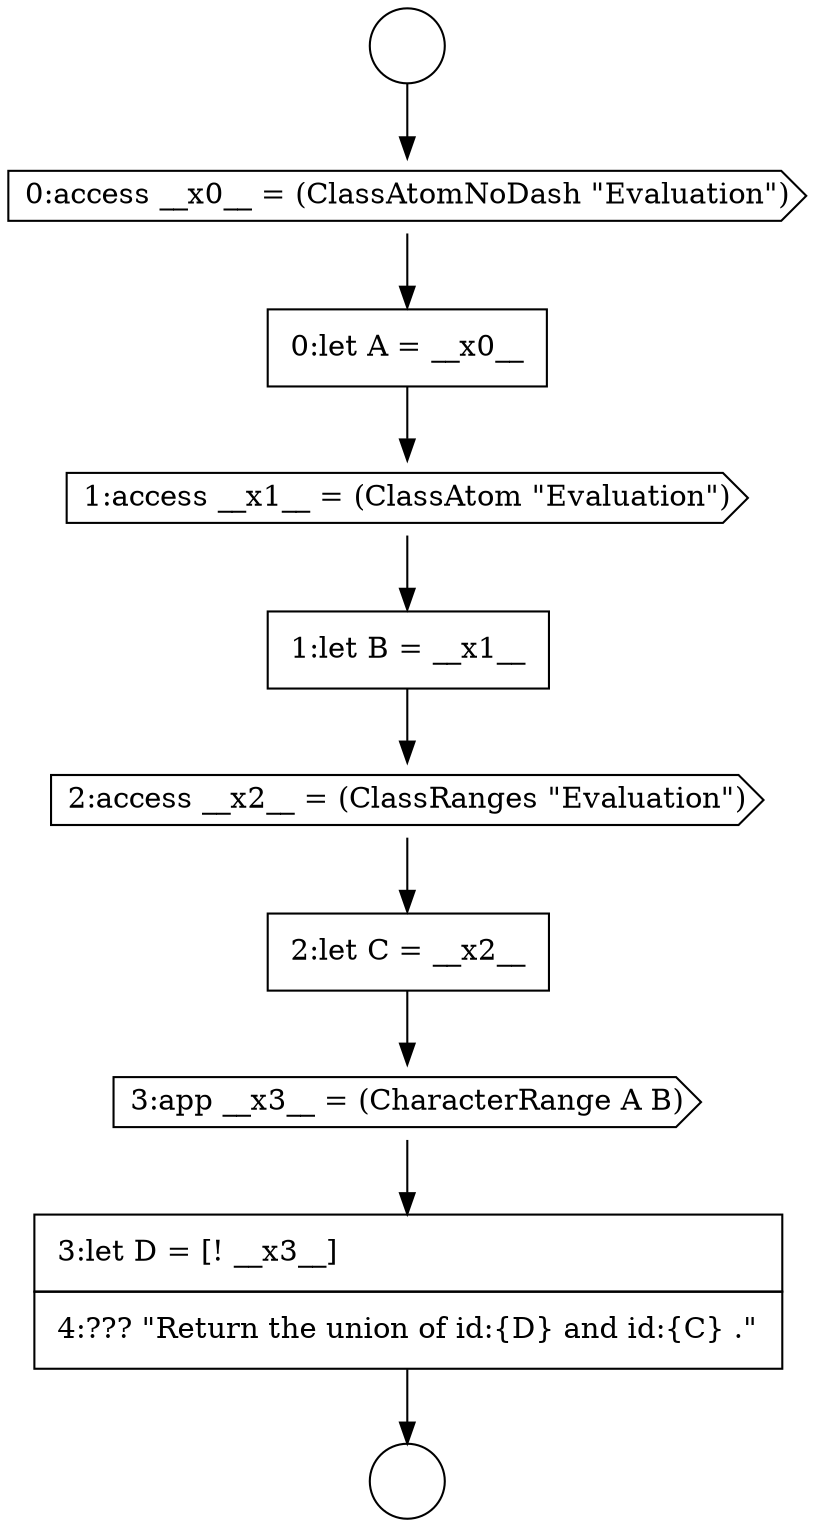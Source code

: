 digraph {
  node14944 [shape=none, margin=0, label=<<font color="black">
    <table border="0" cellborder="1" cellspacing="0" cellpadding="10">
      <tr><td align="left">0:let A = __x0__</td></tr>
    </table>
  </font>> color="black" fillcolor="white" style=filled]
  node14949 [shape=cds, label=<<font color="black">3:app __x3__ = (CharacterRange A B)</font>> color="black" fillcolor="white" style=filled]
  node14945 [shape=cds, label=<<font color="black">1:access __x1__ = (ClassAtom &quot;Evaluation&quot;)</font>> color="black" fillcolor="white" style=filled]
  node14943 [shape=cds, label=<<font color="black">0:access __x0__ = (ClassAtomNoDash &quot;Evaluation&quot;)</font>> color="black" fillcolor="white" style=filled]
  node14941 [shape=circle label=" " color="black" fillcolor="white" style=filled]
  node14950 [shape=none, margin=0, label=<<font color="black">
    <table border="0" cellborder="1" cellspacing="0" cellpadding="10">
      <tr><td align="left">3:let D = [! __x3__]</td></tr>
      <tr><td align="left">4:??? &quot;Return the union of id:{D} and id:{C} .&quot;</td></tr>
    </table>
  </font>> color="black" fillcolor="white" style=filled]
  node14946 [shape=none, margin=0, label=<<font color="black">
    <table border="0" cellborder="1" cellspacing="0" cellpadding="10">
      <tr><td align="left">1:let B = __x1__</td></tr>
    </table>
  </font>> color="black" fillcolor="white" style=filled]
  node14942 [shape=circle label=" " color="black" fillcolor="white" style=filled]
  node14947 [shape=cds, label=<<font color="black">2:access __x2__ = (ClassRanges &quot;Evaluation&quot;)</font>> color="black" fillcolor="white" style=filled]
  node14948 [shape=none, margin=0, label=<<font color="black">
    <table border="0" cellborder="1" cellspacing="0" cellpadding="10">
      <tr><td align="left">2:let C = __x2__</td></tr>
    </table>
  </font>> color="black" fillcolor="white" style=filled]
  node14944 -> node14945 [ color="black"]
  node14941 -> node14943 [ color="black"]
  node14949 -> node14950 [ color="black"]
  node14945 -> node14946 [ color="black"]
  node14947 -> node14948 [ color="black"]
  node14946 -> node14947 [ color="black"]
  node14943 -> node14944 [ color="black"]
  node14948 -> node14949 [ color="black"]
  node14950 -> node14942 [ color="black"]
}
